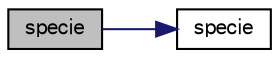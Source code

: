digraph "specie"
{
  bgcolor="transparent";
  edge [fontname="FreeSans",fontsize="10",labelfontname="FreeSans",labelfontsize="10"];
  node [fontname="FreeSans",fontsize="10",shape=record];
  rankdir="LR";
  Node6 [label="specie",height=0.2,width=0.4,color="black", fillcolor="grey75", style="filled", fontcolor="black"];
  Node6 -> Node7 [color="midnightblue",fontsize="10",style="solid",fontname="FreeSans"];
  Node7 [label="specie",height=0.2,width=0.4,color="black",URL="$a30350.html#a94ed1c21a7543df8190a5e6001972fdd",tooltip="Construct from components without name. "];
}
